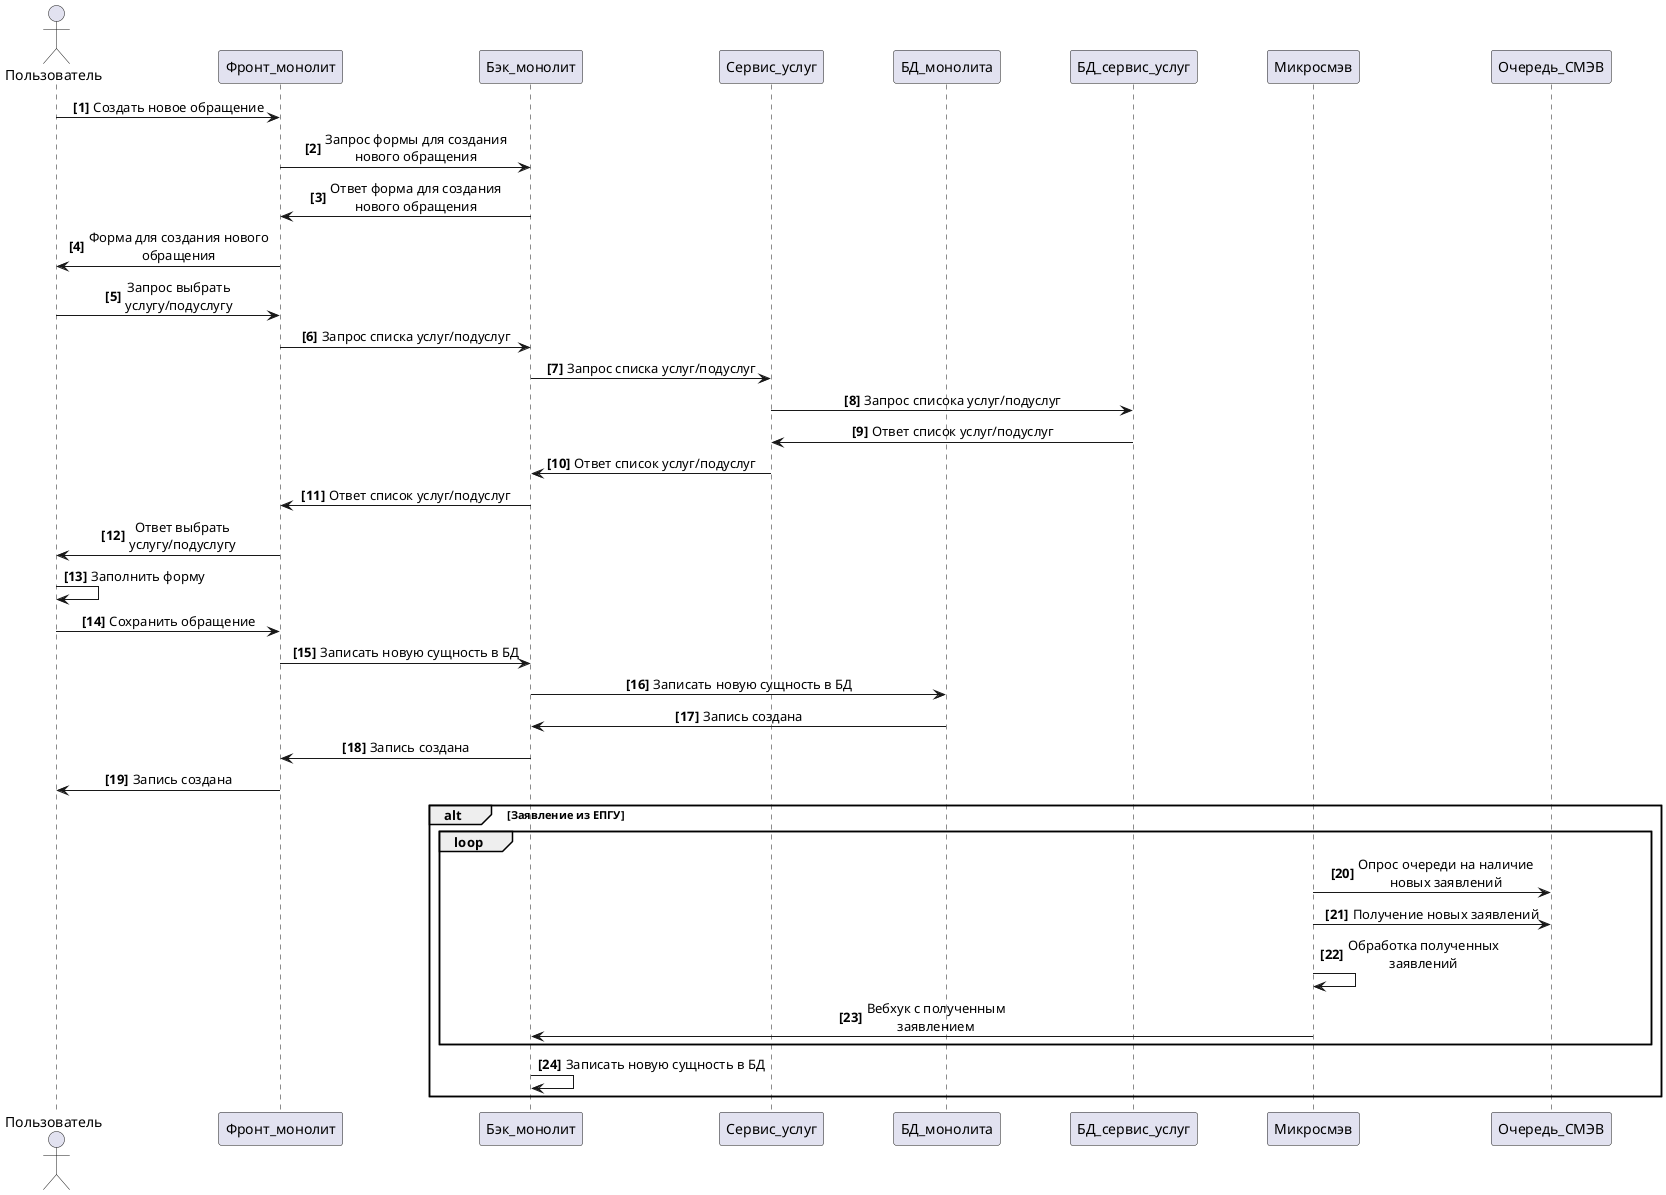 @startuml

'hide footbox
skinparam {
    MaxMessageSize 200
}
skinparam sequence{
    ParticipantPadding 30
    MessageAlign center
}
autonumber "<b>[0]"

actor Пользователь
participant Фронт_монолит
participant Бэк_монолит
participant Сервис_услуг
participant БД_монолита
participant БД_сервис_услуг
participant Микросмэв
participant Очередь_СМЭВ

Пользователь -> Фронт_монолит: Создать новое обращение
Фронт_монолит -> Бэк_монолит: Запрос формы для создания нового обращения
Бэк_монолит -> Фронт_монолит: Ответ форма для создания нового обращения
Фронт_монолит -> Пользователь : Форма для создания нового обращения
Пользователь  -> Фронт_монолит: Запрос выбрать услугу/подуслугу
Фронт_монолит -> Бэк_монолит: Запрос списка услуг/подуслуг
Бэк_монолит -> Сервис_услуг: Запрос списка услуг/подуслуг
Сервис_услуг -> БД_сервис_услуг: Запрос списока услуг/подуслуг
БД_сервис_услуг -> Сервис_услуг: Ответ список услуг/подуслуг
Сервис_услуг -> Бэк_монолит: Ответ список услуг/подуслуг
Бэк_монолит -> Фронт_монолит: Ответ список услуг/подуслуг
Фронт_монолит -> Пользователь: Ответ выбрать услугу/подуслугу
Пользователь -> Пользователь: Заполнить форму
Пользователь -> Фронт_монолит: Сохранить обращение
Фронт_монолит -> Бэк_монолит: Записать новую сущность в БД
Бэк_монолит -> БД_монолита: Записать новую сущность в БД
БД_монолита -> Бэк_монолит: Запись создана
Бэк_монолит -> Фронт_монолит: Запись создана
Фронт_монолит -> Пользователь: Запись создана

alt Заявление из ЕПГУ
    loop
       Микросмэв -> Очередь_СМЭВ: Опрос очереди на наличие новых заявлений
       Микросмэв -> Очередь_СМЭВ: Получение новых заявлений
       Микросмэв -> Микросмэв: Обработка полученных заявлений
       Микросмэв -> Бэк_монолит: Вебхук с полученным заявлением
    end
    Бэк_монолит -> Бэк_монолит: Записать новую сущность в БД
end
@enduml